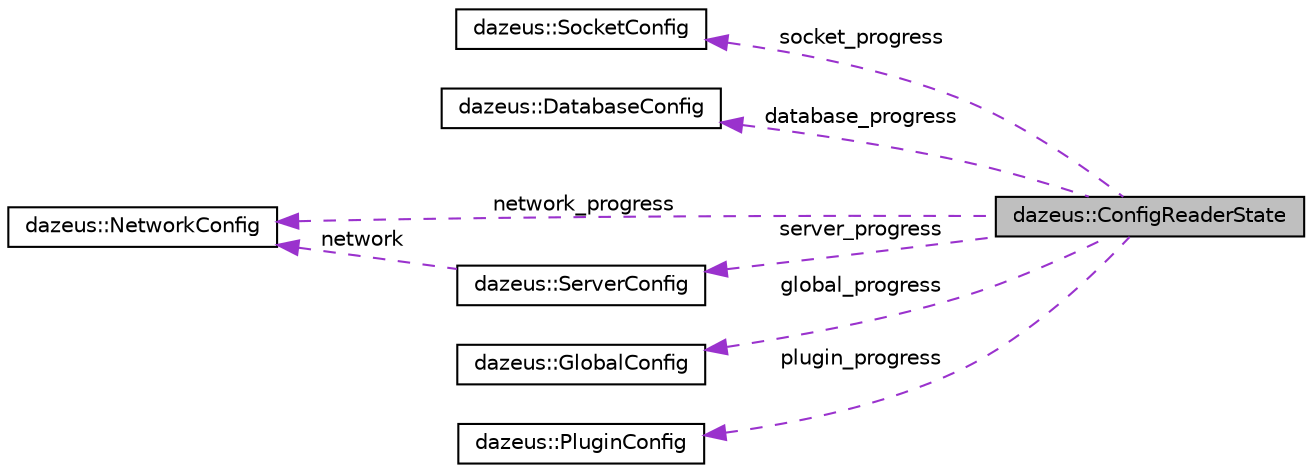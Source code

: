 digraph "dazeus::ConfigReaderState"
{
  edge [fontname="Helvetica",fontsize="10",labelfontname="Helvetica",labelfontsize="10"];
  node [fontname="Helvetica",fontsize="10",shape=record];
  rankdir="LR";
  Node1 [label="dazeus::ConfigReaderState",height=0.2,width=0.4,color="black", fillcolor="grey75", style="filled" fontcolor="black"];
  Node2 -> Node1 [dir="back",color="darkorchid3",fontsize="10",style="dashed",label=" socket_progress" ,fontname="Helvetica"];
  Node2 [label="dazeus::SocketConfig",height=0.2,width=0.4,color="black", fillcolor="white", style="filled",URL="$structdazeus_1_1_socket_config.html"];
  Node3 -> Node1 [dir="back",color="darkorchid3",fontsize="10",style="dashed",label=" database_progress" ,fontname="Helvetica"];
  Node3 [label="dazeus::DatabaseConfig",height=0.2,width=0.4,color="black", fillcolor="white", style="filled",URL="$structdazeus_1_1_database_config.html"];
  Node4 -> Node1 [dir="back",color="darkorchid3",fontsize="10",style="dashed",label=" server_progress" ,fontname="Helvetica"];
  Node4 [label="dazeus::ServerConfig",height=0.2,width=0.4,color="black", fillcolor="white", style="filled",URL="$structdazeus_1_1_server_config.html"];
  Node5 -> Node4 [dir="back",color="darkorchid3",fontsize="10",style="dashed",label=" network" ,fontname="Helvetica"];
  Node5 [label="dazeus::NetworkConfig",height=0.2,width=0.4,color="black", fillcolor="white", style="filled",URL="$structdazeus_1_1_network_config.html"];
  Node6 -> Node1 [dir="back",color="darkorchid3",fontsize="10",style="dashed",label=" global_progress" ,fontname="Helvetica"];
  Node6 [label="dazeus::GlobalConfig",height=0.2,width=0.4,color="black", fillcolor="white", style="filled",URL="$structdazeus_1_1_global_config.html"];
  Node7 -> Node1 [dir="back",color="darkorchid3",fontsize="10",style="dashed",label=" plugin_progress" ,fontname="Helvetica"];
  Node7 [label="dazeus::PluginConfig",height=0.2,width=0.4,color="black", fillcolor="white", style="filled",URL="$structdazeus_1_1_plugin_config.html"];
  Node5 -> Node1 [dir="back",color="darkorchid3",fontsize="10",style="dashed",label=" network_progress" ,fontname="Helvetica"];
}
